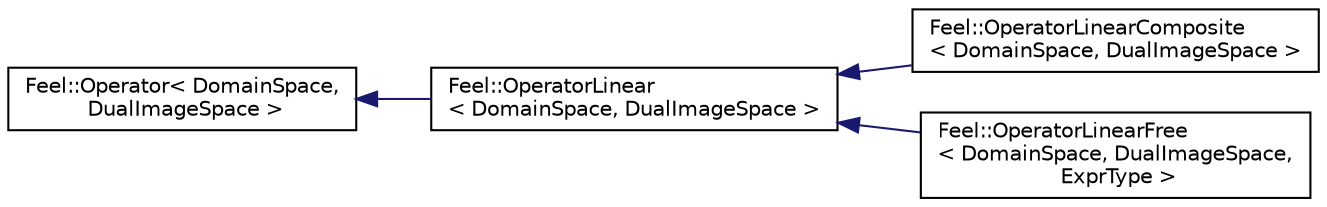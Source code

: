 digraph "Graphical Class Hierarchy"
{
 // LATEX_PDF_SIZE
  edge [fontname="Helvetica",fontsize="10",labelfontname="Helvetica",labelfontsize="10"];
  node [fontname="Helvetica",fontsize="10",shape=record];
  rankdir="LR";
  Node0 [label="Feel::Operator\< DomainSpace,\l DualImageSpace \>",height=0.2,width=0.4,color="black", fillcolor="white", style="filled",URL="$classFeel_1_1Operator.html",tooltip="Operator between function spaces."];
  Node0 -> Node1 [dir="back",color="midnightblue",fontsize="10",style="solid",fontname="Helvetica"];
  Node1 [label="Feel::OperatorLinear\l\< DomainSpace, DualImageSpace \>",height=0.2,width=0.4,color="black", fillcolor="white", style="filled",URL="$classFeel_1_1OperatorLinear.html",tooltip="Linear Operator between function spaces, represented by a matrix."];
  Node1 -> Node2 [dir="back",color="midnightblue",fontsize="10",style="solid",fontname="Helvetica"];
  Node2 [label="Feel::OperatorLinearComposite\l\< DomainSpace, DualImageSpace \>",height=0.2,width=0.4,color="black", fillcolor="white", style="filled",URL="$classFeel_1_1OperatorLinearComposite.html",tooltip=" "];
  Node1 -> Node3 [dir="back",color="midnightblue",fontsize="10",style="solid",fontname="Helvetica"];
  Node3 [label="Feel::OperatorLinearFree\l\< DomainSpace, DualImageSpace,\l ExprType \>",height=0.2,width=0.4,color="black", fillcolor="white", style="filled",URL="$classFeel_1_1OperatorLinearFree.html",tooltip="Linear Operator Free between function spaces, represented by a matrix but this matrix is not automati..."];
}

